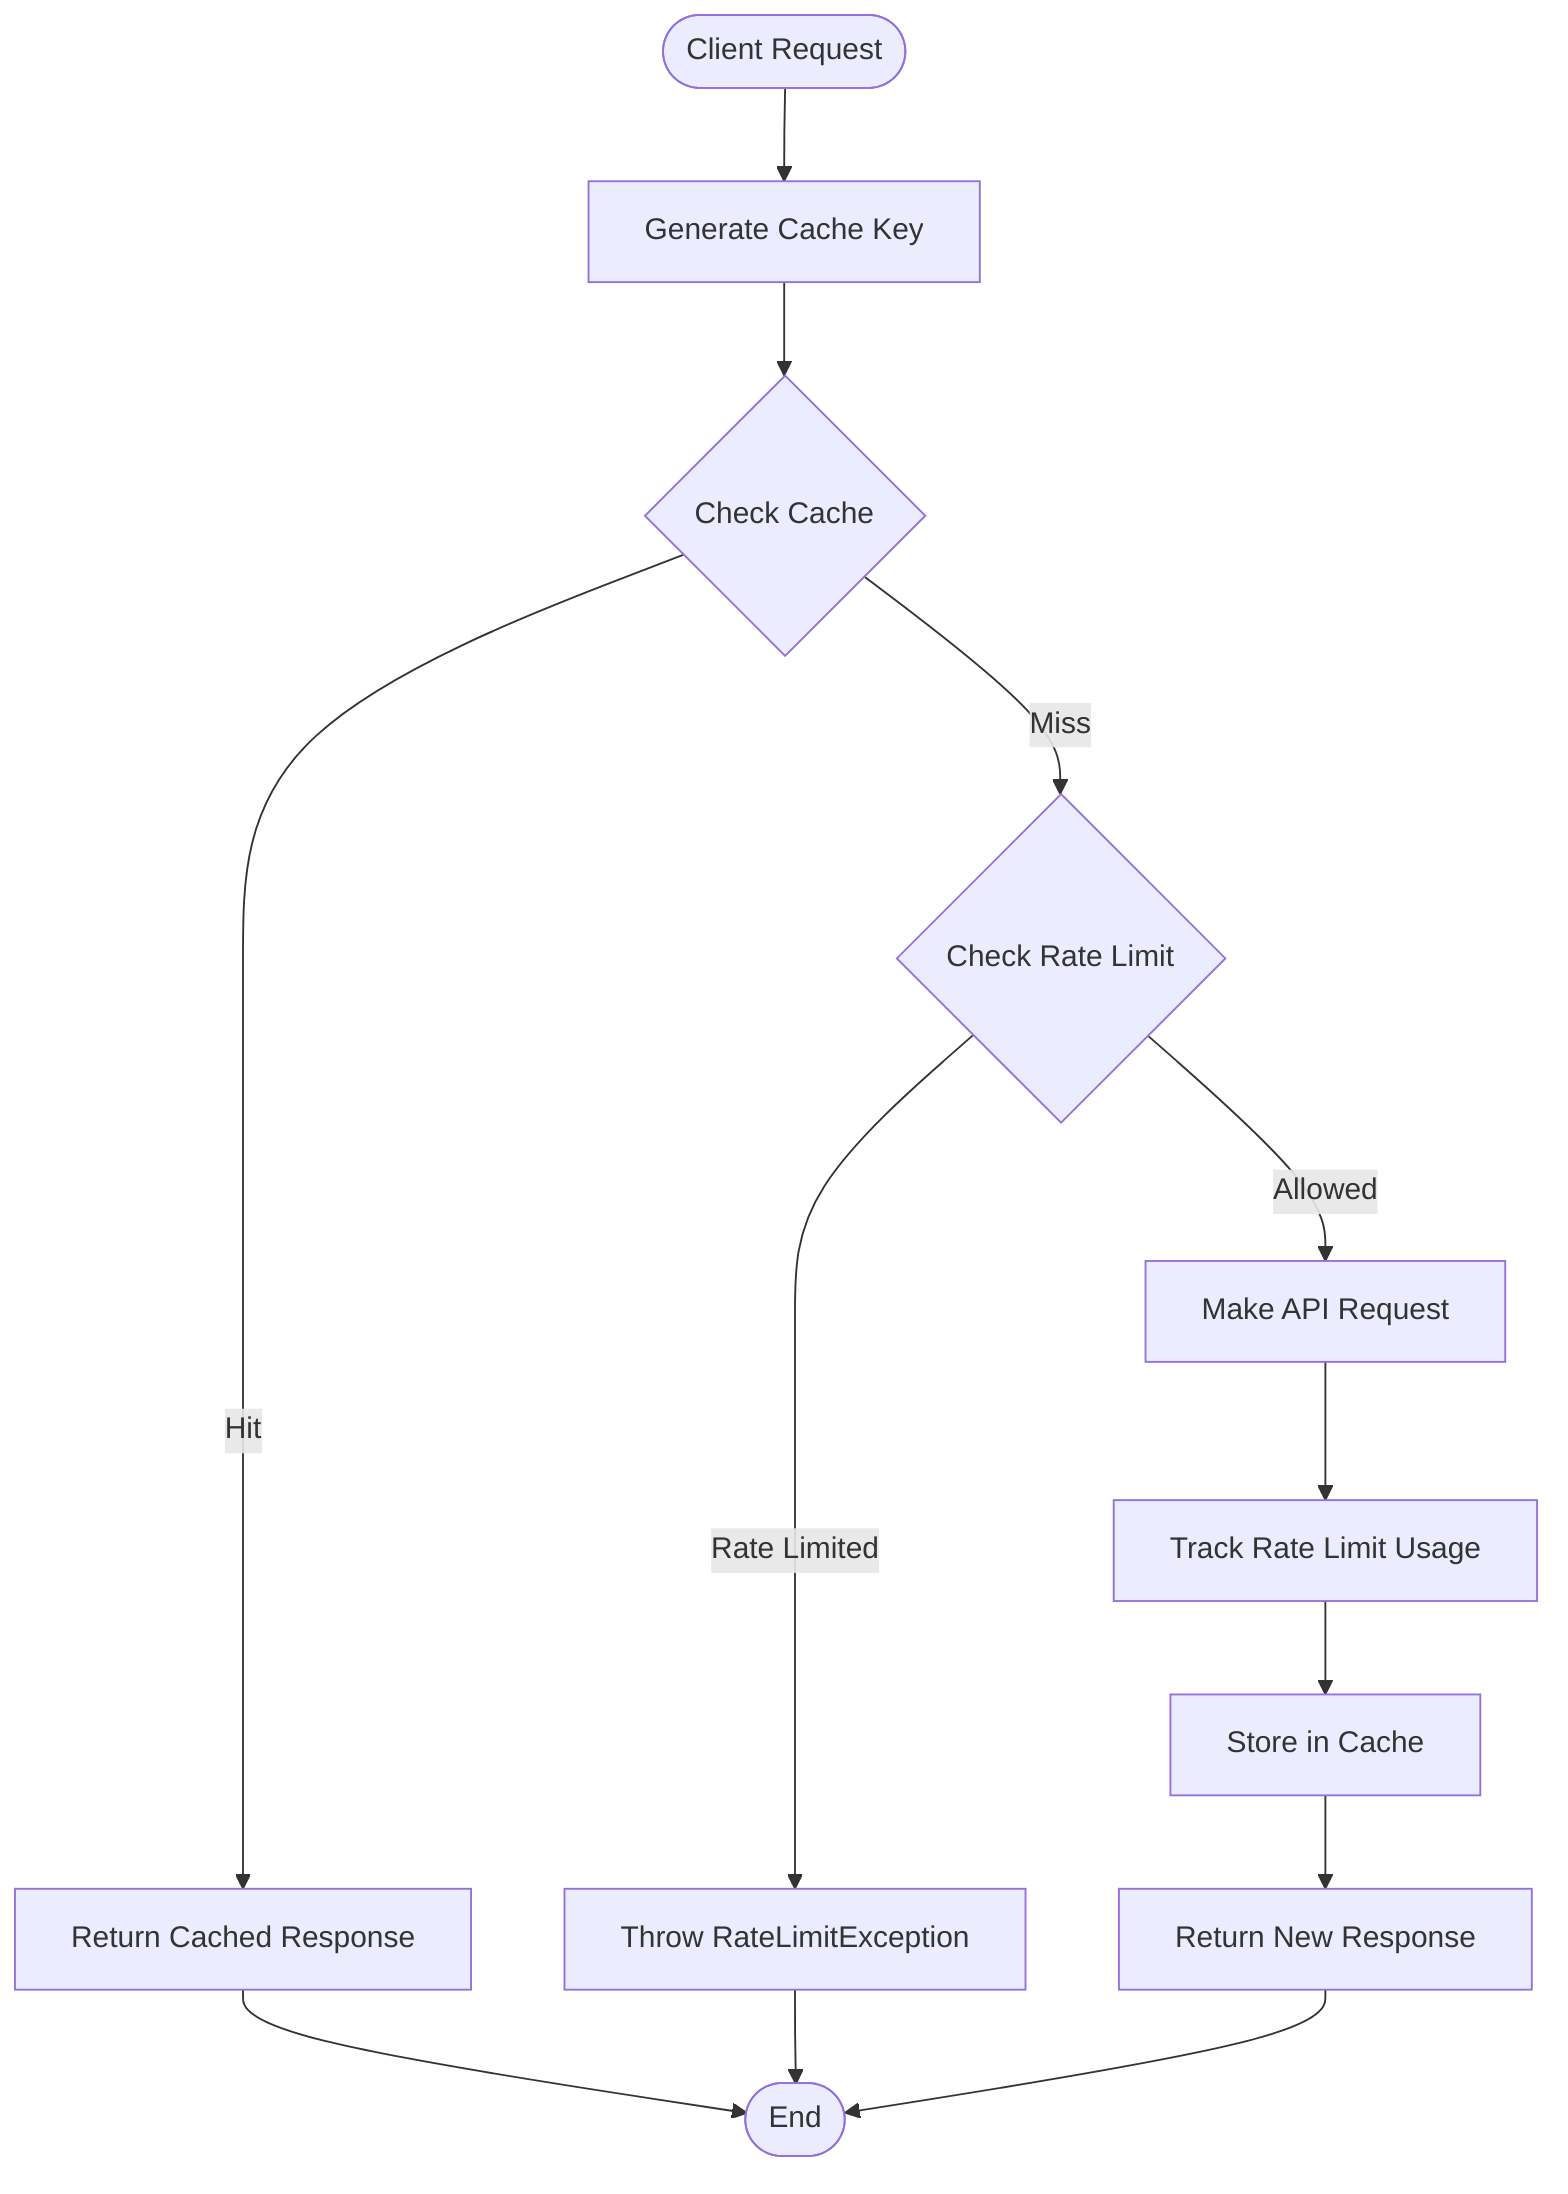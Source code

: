 flowchart TD
    Start([Client Request]) --> GenKey[Generate Cache Key]
    GenKey --> CheckCache{Check Cache}
    
    CheckCache -->|Hit| ReturnCache[Return Cached Response]
    ReturnCache --> End([End])
    
    CheckCache -->|Miss| CheckLimit{Check Rate Limit}
    
    CheckLimit -->|Rate Limited| ThrowLimit[Throw RateLimitException]
    ThrowLimit --> End
    
    CheckLimit -->|Allowed| MakeRequest[Make API Request]
    MakeRequest --> TrackLimit[Track Rate Limit Usage]
    TrackLimit --> Store[Store in Cache]
    Store --> ReturnNew[Return New Response]
    ReturnNew --> End